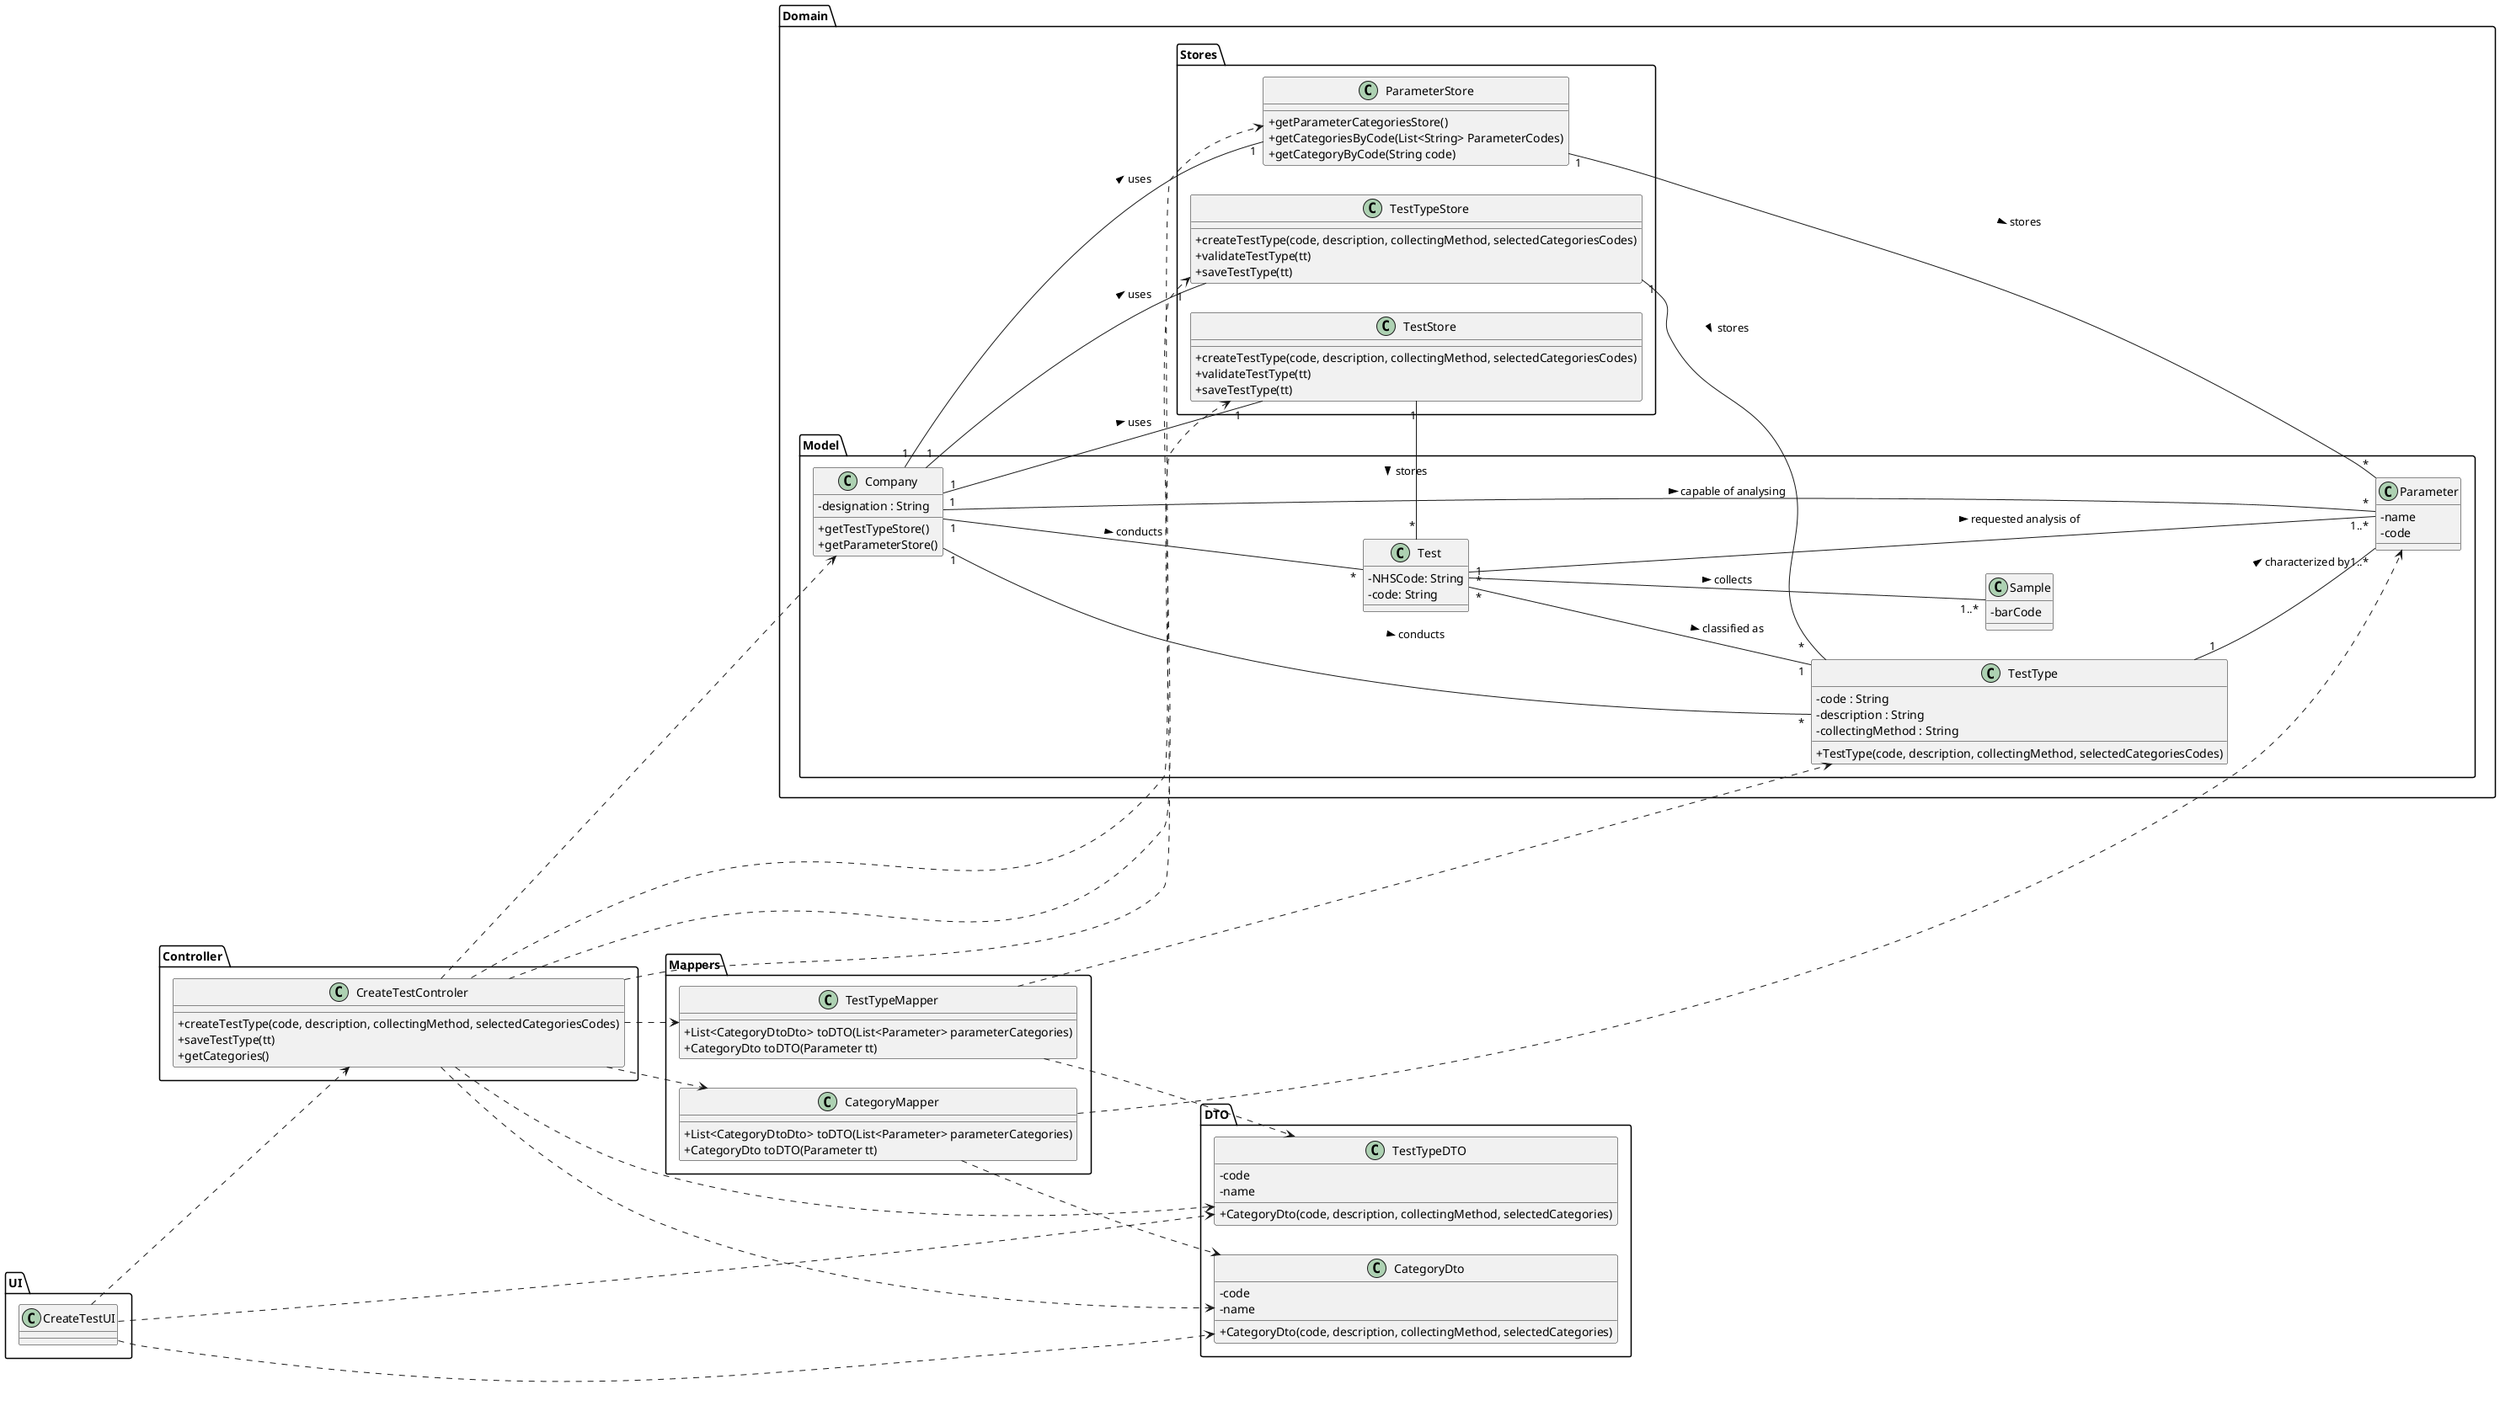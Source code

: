 @startuml
skinparam classAttributeIconSize 0
left to right direction


package UI <<Folder>> {
  class CreateTestUI{
  }
}


package Domain <<Folder>> {
    package Model <<Folder>> {
        class TestType {
        - code : String
        - description : String
        - collectingMethod : String
        +TestType(code, description, collectingMethod, selectedCategoriesCodes)
        }

        class Test{
        - NHSCode: String
        - code: String
        }

        class Sample{
        - barCode
        }

        class Parameter{
        - name
        - code
        }

        class Company {
        -designation : String
        +getTestTypeStore()
        +getParameterStore()
        }


    }
    package Stores <<Folder>> {
        class ParameterStore {
        +getParameterCategoriesStore()
        +getCategoriesByCode(List<String> ParameterCodes)
        +getCategoryByCode(String code)
        }

        class TestTypeStore {
        +createTestType(code, description, collectingMethod, selectedCategoriesCodes)
        +validateTestType(tt)
        +saveTestType(tt)
        }

        class TestStore {
        +createTestType(code, description, collectingMethod, selectedCategoriesCodes)
        +validateTestType(tt)
        +saveTestType(tt)
        }

    }
}

package Controller <<Folder>>{
    class CreateTestControler{
    +createTestType(code, description, collectingMethod, selectedCategoriesCodes)
    +saveTestType(tt)
    +getCategories()
    }
}

package DTO <<Folder>>{
    class TestTypeDTO {
    -code
    -name
    +CategoryDto(code, description, collectingMethod, selectedCategories)
    }

    class CategoryDto {
    -code
    -name
    +CategoryDto(code, description, collectingMethod, selectedCategories)
    }

}

package Mappers <<Folder>>{
    class TestTypeMapper {
    +List<CategoryDtoDto> toDTO(List<Parameter> parameterCategories)
    +CategoryDto toDTO(Parameter tt)
    }


    class CategoryMapper {
    +List<CategoryDtoDto> toDTO(List<Parameter> parameterCategories)
    +CategoryDto toDTO(Parameter tt)
    }

}




CreateTestUI ..> CreateTestControler
CreateTestUI ..> CategoryDto
CreateTestUI ..> TestTypeDTO
CategoryMapper ..> CategoryDto
CategoryMapper ..> Parameter
TestTypeMapper ..> TestTypeDTO
TestTypeMapper ..> TestType
CreateTestControler ..> Company
CreateTestControler ..> CategoryMapper
CreateTestControler ..> CategoryDto
CreateTestControler ..> TestTypeMapper
CreateTestControler ..> TestTypeDTO
CreateTestControler ..> ParameterStore
CreateTestControler ..> TestTypeStore
CreateTestControler ..> TestStore
TestTypeStore "1" -- "*" TestType : stores >
TestStore "1" -- "*" Test : stores >
ParameterStore "1" -- "*" Parameter : stores >
Company "1" -- "1" ParameterStore : uses >
Company "1" -- "1" TestTypeStore : uses >
Company "1" -- "1" TestStore : uses >
TestType "1" -- "1..*" Parameter : characterized by >
Company "1" -- "*" TestType : conducts >
Company "1" -- "*" Test : conducts >
Company "1" -- "*" Parameter : capable of analysing >
Test "*" -- "1" TestType : classified as >
Test "*" -- "1..*" Parameter : requested analysis of >
Test "1" -- "1..*" Sample : collects >



@enduml